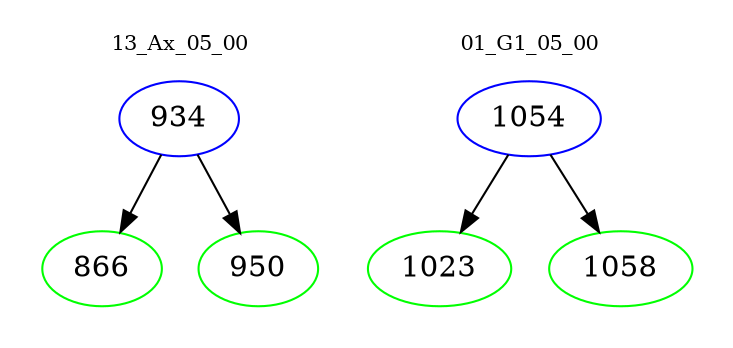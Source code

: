 digraph{
subgraph cluster_0 {
color = white
label = "13_Ax_05_00";
fontsize=10;
T0_934 [label="934", color="blue"]
T0_934 -> T0_866 [color="black"]
T0_866 [label="866", color="green"]
T0_934 -> T0_950 [color="black"]
T0_950 [label="950", color="green"]
}
subgraph cluster_1 {
color = white
label = "01_G1_05_00";
fontsize=10;
T1_1054 [label="1054", color="blue"]
T1_1054 -> T1_1023 [color="black"]
T1_1023 [label="1023", color="green"]
T1_1054 -> T1_1058 [color="black"]
T1_1058 [label="1058", color="green"]
}
}
